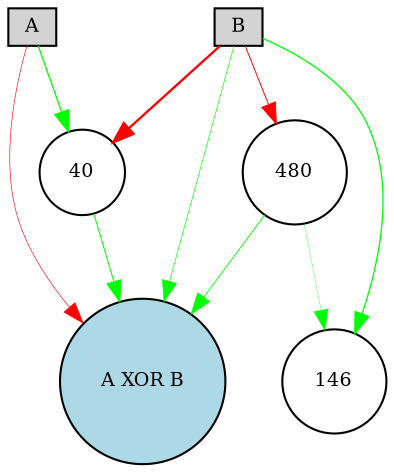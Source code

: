 digraph {
	node [fontsize=9 height=0.2 shape=circle width=0.2]
	A [fillcolor=lightgray shape=box style=filled]
	B [fillcolor=lightgray shape=box style=filled]
	"A XOR B" [fillcolor=lightblue style=filled]
	480 [fillcolor=white style=filled]
	40 [fillcolor=white style=filled]
	146 [fillcolor=white style=filled]
	A -> "A XOR B" [color=red penwidth=0.29820283442340056 style=solid]
	B -> "A XOR B" [color=green penwidth=0.3235646996986357 style=solid]
	A -> 40 [color=green penwidth=0.6299116768624694 style=solid]
	40 -> "A XOR B" [color=green penwidth=0.49125136076746645 style=solid]
	B -> 40 [color=red penwidth=1.1190615229019816 style=solid]
	B -> 146 [color=green penwidth=0.633555544567422 style=solid]
	B -> 480 [color=red penwidth=0.46606959803604453 style=solid]
	480 -> "A XOR B" [color=green penwidth=0.4264232889216044 style=solid]
	480 -> 146 [color=green penwidth=0.16188563208203913 style=solid]
}
